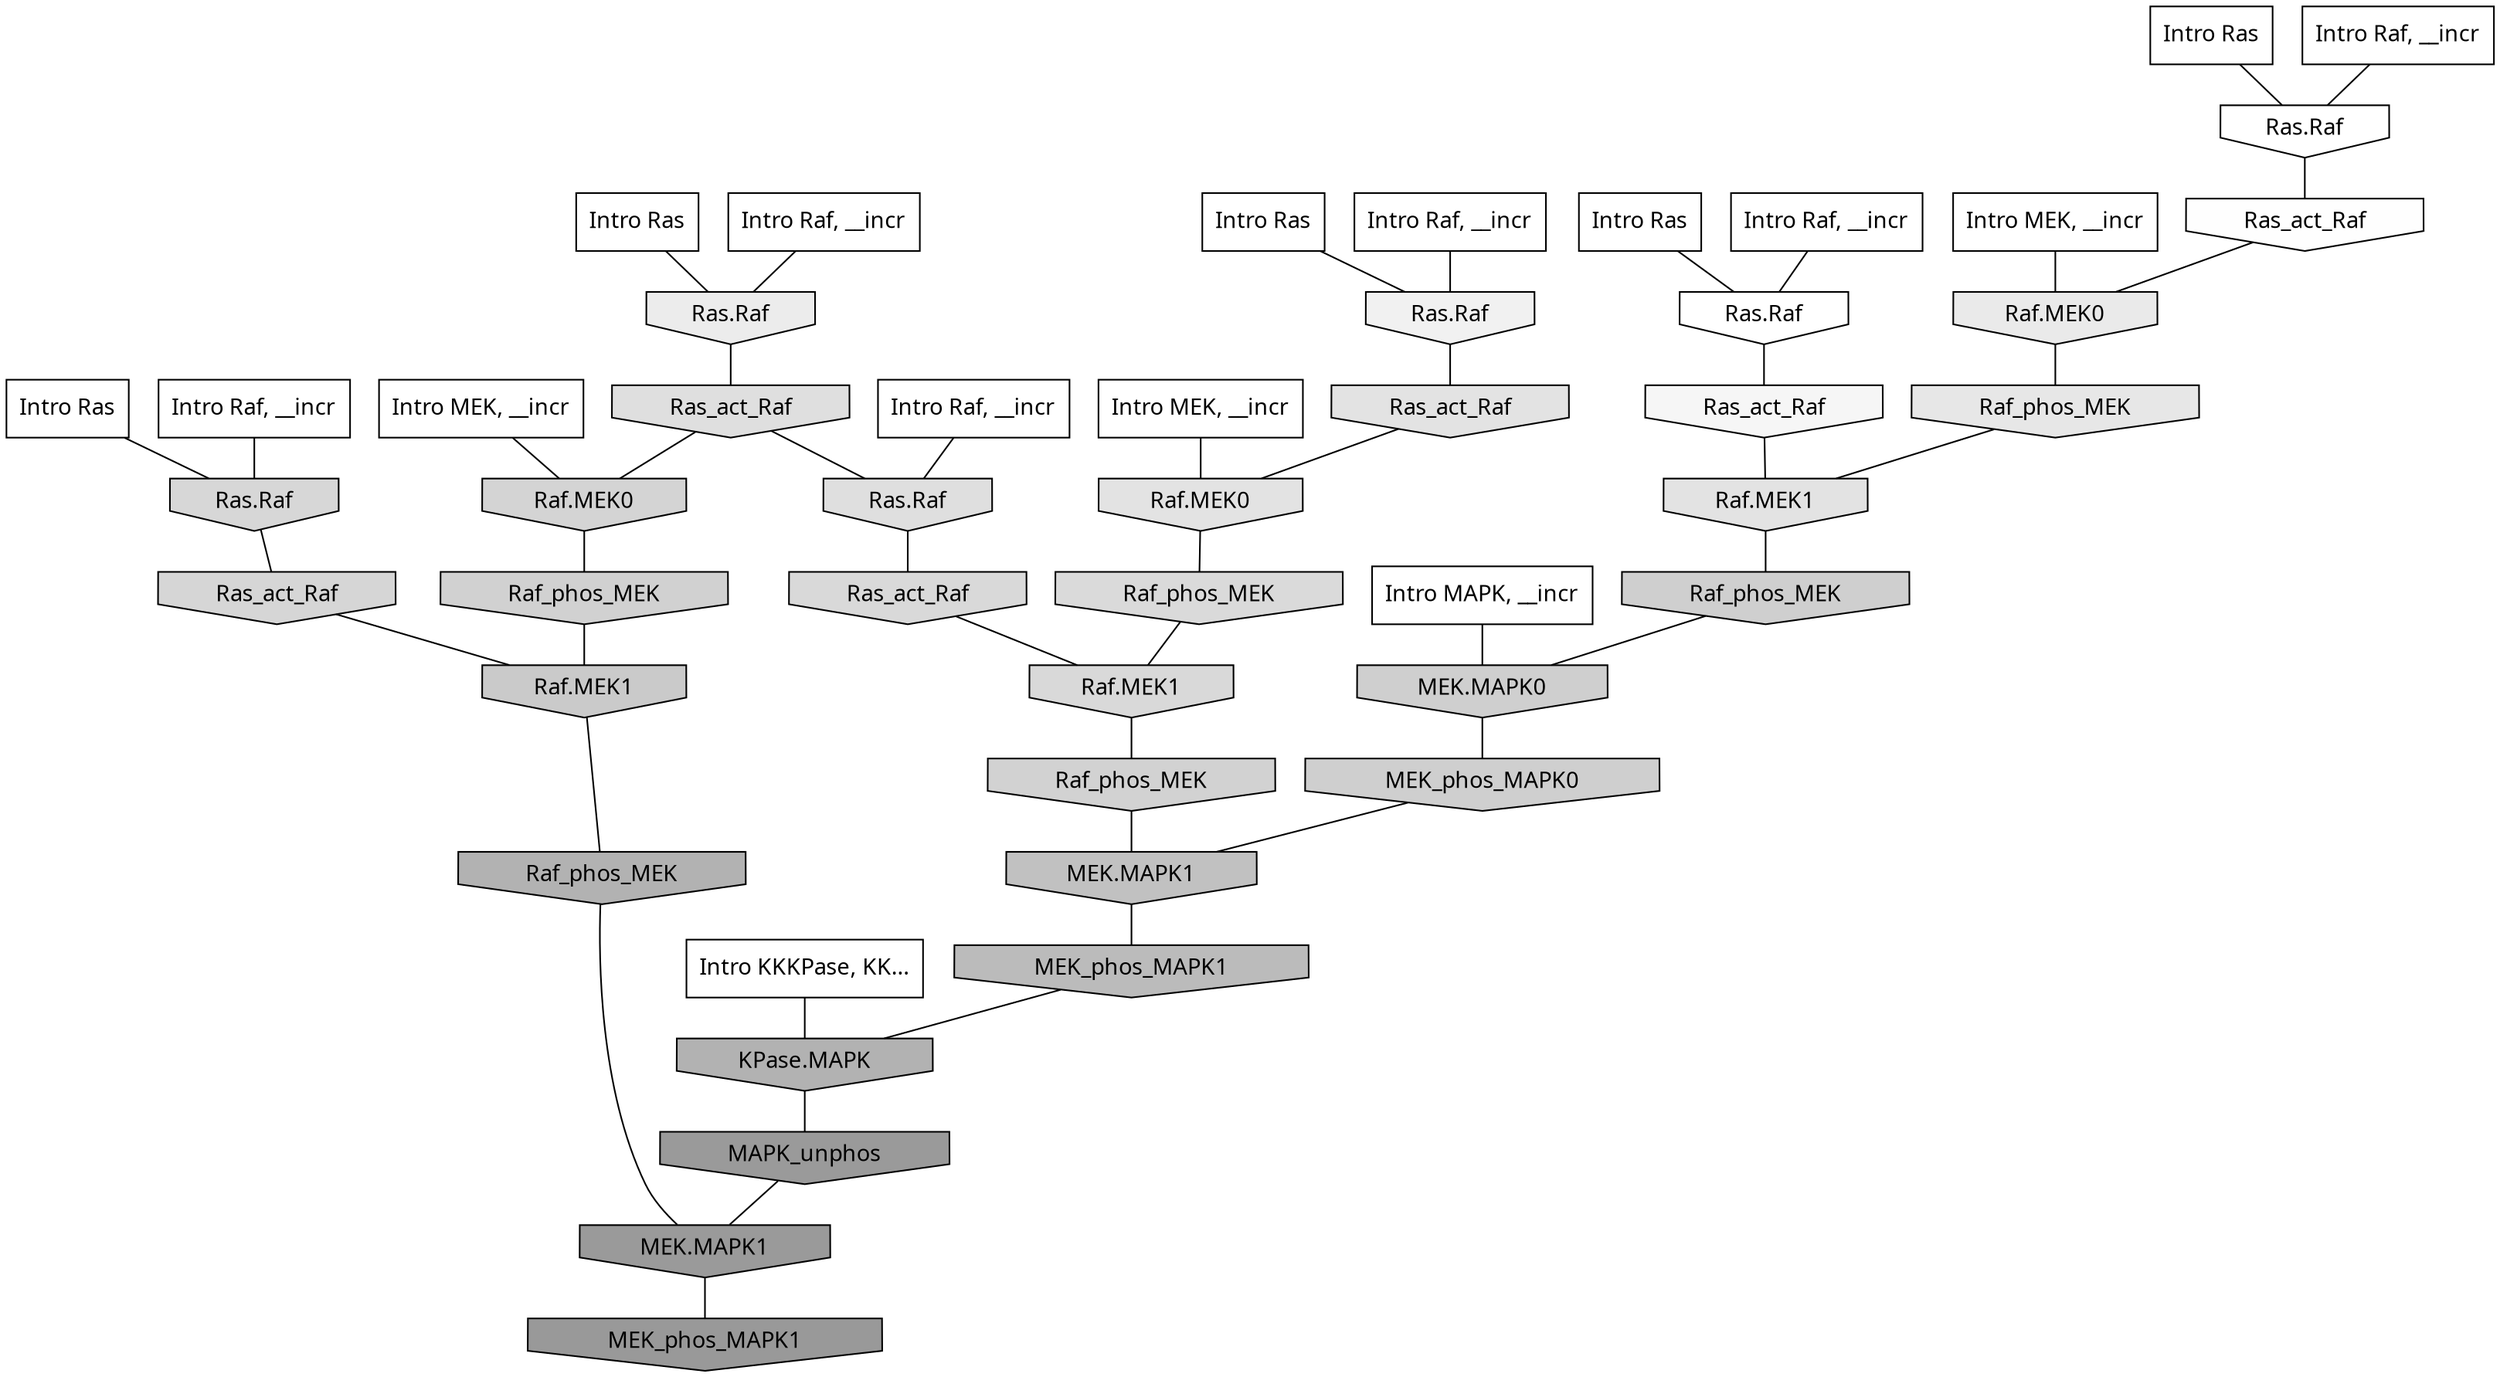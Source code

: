 digraph G{
  rankdir="TB";
  ranksep=0.30;
  node [fontname="CMU Serif"];
  edge [fontname="CMU Serif"];
  
  9 [label="Intro Ras", shape=rectangle, style=filled, fillcolor="0.000 0.000 1.000"]
  
  10 [label="Intro Ras", shape=rectangle, style=filled, fillcolor="0.000 0.000 1.000"]
  
  22 [label="Intro Ras", shape=rectangle, style=filled, fillcolor="0.000 0.000 1.000"]
  
  45 [label="Intro Ras", shape=rectangle, style=filled, fillcolor="0.000 0.000 1.000"]
  
  98 [label="Intro Ras", shape=rectangle, style=filled, fillcolor="0.000 0.000 1.000"]
  
  597 [label="Intro Raf, __incr", shape=rectangle, style=filled, fillcolor="0.000 0.000 1.000"]
  
  609 [label="Intro Raf, __incr", shape=rectangle, style=filled, fillcolor="0.000 0.000 1.000"]
  
  741 [label="Intro Raf, __incr", shape=rectangle, style=filled, fillcolor="0.000 0.000 1.000"]
  
  862 [label="Intro Raf, __incr", shape=rectangle, style=filled, fillcolor="0.000 0.000 1.000"]
  
  884 [label="Intro Raf, __incr", shape=rectangle, style=filled, fillcolor="0.000 0.000 1.000"]
  
  940 [label="Intro Raf, __incr", shape=rectangle, style=filled, fillcolor="0.000 0.000 1.000"]
  
  1316 [label="Intro MEK, __incr", shape=rectangle, style=filled, fillcolor="0.000 0.000 1.000"]
  
  1558 [label="Intro MEK, __incr", shape=rectangle, style=filled, fillcolor="0.000 0.000 1.000"]
  
  1956 [label="Intro MEK, __incr", shape=rectangle, style=filled, fillcolor="0.000 0.000 1.000"]
  
  2120 [label="Intro MAPK, __incr", shape=rectangle, style=filled, fillcolor="0.000 0.000 1.000"]
  
  3163 [label="Intro KKKPase, KK...", shape=rectangle, style=filled, fillcolor="0.000 0.000 1.000"]
  
  3241 [label="Ras.Raf", shape=invhouse, style=filled, fillcolor="0.000 0.000 1.000"]
  
  3293 [label="Ras.Raf", shape=invhouse, style=filled, fillcolor="0.000 0.000 1.000"]
  
  3344 [label="Ras_act_Raf", shape=invhouse, style=filled, fillcolor="0.000 0.000 0.996"]
  
  3693 [label="Ras_act_Raf", shape=invhouse, style=filled, fillcolor="0.000 0.000 0.962"]
  
  4080 [label="Ras.Raf", shape=invhouse, style=filled, fillcolor="0.000 0.000 0.943"]
  
  4450 [label="Ras.Raf", shape=invhouse, style=filled, fillcolor="0.000 0.000 0.925"]
  
  4672 [label="Raf.MEK0", shape=invhouse, style=filled, fillcolor="0.000 0.000 0.915"]
  
  4917 [label="Raf_phos_MEK", shape=invhouse, style=filled, fillcolor="0.000 0.000 0.904"]
  
  5274 [label="Raf.MEK1", shape=invhouse, style=filled, fillcolor="0.000 0.000 0.889"]
  
  5286 [label="Ras_act_Raf", shape=invhouse, style=filled, fillcolor="0.000 0.000 0.889"]
  
  5288 [label="Raf.MEK0", shape=invhouse, style=filled, fillcolor="0.000 0.000 0.889"]
  
  5596 [label="Ras_act_Raf", shape=invhouse, style=filled, fillcolor="0.000 0.000 0.875"]
  
  5598 [label="Ras.Raf", shape=invhouse, style=filled, fillcolor="0.000 0.000 0.875"]
  
  6180 [label="Raf_phos_MEK", shape=invhouse, style=filled, fillcolor="0.000 0.000 0.854"]
  
  6306 [label="Ras_act_Raf", shape=invhouse, style=filled, fillcolor="0.000 0.000 0.850"]
  
  6311 [label="Raf.MEK1", shape=invhouse, style=filled, fillcolor="0.000 0.000 0.850"]
  
  6549 [label="Ras.Raf", shape=invhouse, style=filled, fillcolor="0.000 0.000 0.843"]
  
  6770 [label="Ras_act_Raf", shape=invhouse, style=filled, fillcolor="0.000 0.000 0.837"]
  
  7040 [label="Raf.MEK0", shape=invhouse, style=filled, fillcolor="0.000 0.000 0.830"]
  
  7450 [label="Raf_phos_MEK", shape=invhouse, style=filled, fillcolor="0.000 0.000 0.821"]
  
  7618 [label="Raf_phos_MEK", shape=invhouse, style=filled, fillcolor="0.000 0.000 0.818"]
  
  7907 [label="Raf_phos_MEK", shape=invhouse, style=filled, fillcolor="0.000 0.000 0.811"]
  
  7909 [label="MEK.MAPK0", shape=invhouse, style=filled, fillcolor="0.000 0.000 0.811"]
  
  7965 [label="MEK_phos_MAPK0", shape=invhouse, style=filled, fillcolor="0.000 0.000 0.809"]
  
  8823 [label="Raf.MEK1", shape=invhouse, style=filled, fillcolor="0.000 0.000 0.791"]
  
  11108 [label="MEK.MAPK1", shape=invhouse, style=filled, fillcolor="0.000 0.000 0.755"]
  
  12982 [label="MEK_phos_MAPK1", shape=invhouse, style=filled, fillcolor="0.000 0.000 0.732"]
  
  16147 [label="KPase.MAPK", shape=invhouse, style=filled, fillcolor="0.000 0.000 0.697"]
  
  16167 [label="Raf_phos_MEK", shape=invhouse, style=filled, fillcolor="0.000 0.000 0.696"]
  
  19588 [label="MAPK_unphos", shape=invhouse, style=filled, fillcolor="0.000 0.000 0.605"]
  
  19590 [label="MEK.MAPK1", shape=invhouse, style=filled, fillcolor="0.000 0.000 0.605"]
  
  19720 [label="MEK_phos_MAPK1", shape=invhouse, style=filled, fillcolor="0.000 0.000 0.600"]
  
  
  19590 -> 19720 [dir=none, color="0.000 0.000 0.000"] 
  19588 -> 19590 [dir=none, color="0.000 0.000 0.000"] 
  16167 -> 19590 [dir=none, color="0.000 0.000 0.000"] 
  16147 -> 19588 [dir=none, color="0.000 0.000 0.000"] 
  12982 -> 16147 [dir=none, color="0.000 0.000 0.000"] 
  11108 -> 12982 [dir=none, color="0.000 0.000 0.000"] 
  8823 -> 16167 [dir=none, color="0.000 0.000 0.000"] 
  7965 -> 11108 [dir=none, color="0.000 0.000 0.000"] 
  7909 -> 7965 [dir=none, color="0.000 0.000 0.000"] 
  7907 -> 7909 [dir=none, color="0.000 0.000 0.000"] 
  7618 -> 8823 [dir=none, color="0.000 0.000 0.000"] 
  7450 -> 11108 [dir=none, color="0.000 0.000 0.000"] 
  7040 -> 7618 [dir=none, color="0.000 0.000 0.000"] 
  6770 -> 8823 [dir=none, color="0.000 0.000 0.000"] 
  6549 -> 6770 [dir=none, color="0.000 0.000 0.000"] 
  6311 -> 7450 [dir=none, color="0.000 0.000 0.000"] 
  6306 -> 6311 [dir=none, color="0.000 0.000 0.000"] 
  6180 -> 6311 [dir=none, color="0.000 0.000 0.000"] 
  5598 -> 6306 [dir=none, color="0.000 0.000 0.000"] 
  5596 -> 5598 [dir=none, color="0.000 0.000 0.000"] 
  5596 -> 7040 [dir=none, color="0.000 0.000 0.000"] 
  5288 -> 6180 [dir=none, color="0.000 0.000 0.000"] 
  5286 -> 5288 [dir=none, color="0.000 0.000 0.000"] 
  5274 -> 7907 [dir=none, color="0.000 0.000 0.000"] 
  4917 -> 5274 [dir=none, color="0.000 0.000 0.000"] 
  4672 -> 4917 [dir=none, color="0.000 0.000 0.000"] 
  4450 -> 5596 [dir=none, color="0.000 0.000 0.000"] 
  4080 -> 5286 [dir=none, color="0.000 0.000 0.000"] 
  3693 -> 5274 [dir=none, color="0.000 0.000 0.000"] 
  3344 -> 4672 [dir=none, color="0.000 0.000 0.000"] 
  3293 -> 3344 [dir=none, color="0.000 0.000 0.000"] 
  3241 -> 3693 [dir=none, color="0.000 0.000 0.000"] 
  3163 -> 16147 [dir=none, color="0.000 0.000 0.000"] 
  2120 -> 7909 [dir=none, color="0.000 0.000 0.000"] 
  1956 -> 5288 [dir=none, color="0.000 0.000 0.000"] 
  1558 -> 4672 [dir=none, color="0.000 0.000 0.000"] 
  1316 -> 7040 [dir=none, color="0.000 0.000 0.000"] 
  940 -> 4080 [dir=none, color="0.000 0.000 0.000"] 
  884 -> 4450 [dir=none, color="0.000 0.000 0.000"] 
  862 -> 3241 [dir=none, color="0.000 0.000 0.000"] 
  741 -> 5598 [dir=none, color="0.000 0.000 0.000"] 
  609 -> 3293 [dir=none, color="0.000 0.000 0.000"] 
  597 -> 6549 [dir=none, color="0.000 0.000 0.000"] 
  98 -> 3293 [dir=none, color="0.000 0.000 0.000"] 
  45 -> 3241 [dir=none, color="0.000 0.000 0.000"] 
  22 -> 4080 [dir=none, color="0.000 0.000 0.000"] 
  10 -> 4450 [dir=none, color="0.000 0.000 0.000"] 
  9 -> 6549 [dir=none, color="0.000 0.000 0.000"] 
  
  }
